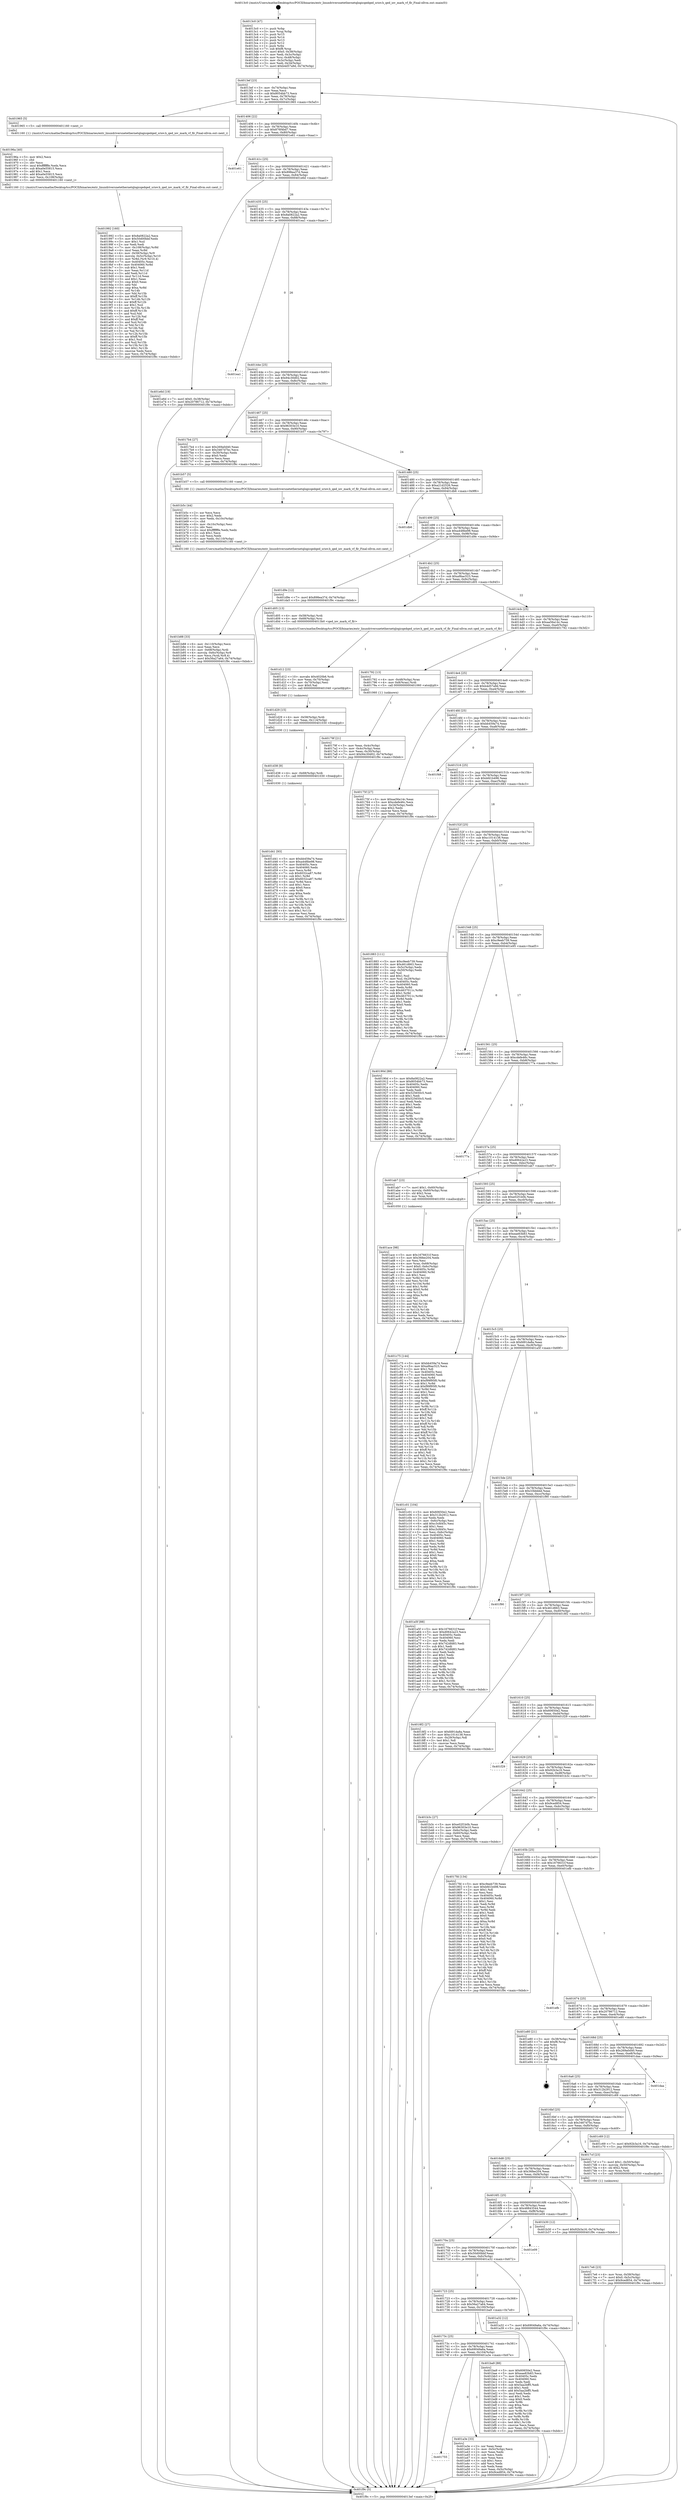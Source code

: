 digraph "0x4013c0" {
  label = "0x4013c0 (/mnt/c/Users/mathe/Desktop/tcc/POCII/binaries/extr_linuxdriversnetethernetqlogicqedqed_sriov.h_qed_iov_mark_vf_flr_Final-ollvm.out::main(0))"
  labelloc = "t"
  node[shape=record]

  Entry [label="",width=0.3,height=0.3,shape=circle,fillcolor=black,style=filled]
  "0x4013ef" [label="{
     0x4013ef [23]\l
     | [instrs]\l
     &nbsp;&nbsp;0x4013ef \<+3\>: mov -0x74(%rbp),%eax\l
     &nbsp;&nbsp;0x4013f2 \<+2\>: mov %eax,%ecx\l
     &nbsp;&nbsp;0x4013f4 \<+6\>: sub $0x8054bb73,%ecx\l
     &nbsp;&nbsp;0x4013fa \<+3\>: mov %eax,-0x78(%rbp)\l
     &nbsp;&nbsp;0x4013fd \<+3\>: mov %ecx,-0x7c(%rbp)\l
     &nbsp;&nbsp;0x401400 \<+6\>: je 0000000000401965 \<main+0x5a5\>\l
  }"]
  "0x401965" [label="{
     0x401965 [5]\l
     | [instrs]\l
     &nbsp;&nbsp;0x401965 \<+5\>: call 0000000000401160 \<next_i\>\l
     | [calls]\l
     &nbsp;&nbsp;0x401160 \{1\} (/mnt/c/Users/mathe/Desktop/tcc/POCII/binaries/extr_linuxdriversnetethernetqlogicqedqed_sriov.h_qed_iov_mark_vf_flr_Final-ollvm.out::next_i)\l
  }"]
  "0x401406" [label="{
     0x401406 [22]\l
     | [instrs]\l
     &nbsp;&nbsp;0x401406 \<+5\>: jmp 000000000040140b \<main+0x4b\>\l
     &nbsp;&nbsp;0x40140b \<+3\>: mov -0x78(%rbp),%eax\l
     &nbsp;&nbsp;0x40140e \<+5\>: sub $0x876f4bd7,%eax\l
     &nbsp;&nbsp;0x401413 \<+3\>: mov %eax,-0x80(%rbp)\l
     &nbsp;&nbsp;0x401416 \<+6\>: je 0000000000401e61 \<main+0xaa1\>\l
  }"]
  Exit [label="",width=0.3,height=0.3,shape=circle,fillcolor=black,style=filled,peripheries=2]
  "0x401e61" [label="{
     0x401e61\l
  }", style=dashed]
  "0x40141c" [label="{
     0x40141c [25]\l
     | [instrs]\l
     &nbsp;&nbsp;0x40141c \<+5\>: jmp 0000000000401421 \<main+0x61\>\l
     &nbsp;&nbsp;0x401421 \<+3\>: mov -0x78(%rbp),%eax\l
     &nbsp;&nbsp;0x401424 \<+5\>: sub $0x898ea37d,%eax\l
     &nbsp;&nbsp;0x401429 \<+6\>: mov %eax,-0x84(%rbp)\l
     &nbsp;&nbsp;0x40142f \<+6\>: je 0000000000401e6d \<main+0xaad\>\l
  }"]
  "0x401d41" [label="{
     0x401d41 [93]\l
     | [instrs]\l
     &nbsp;&nbsp;0x401d41 \<+5\>: mov $0xbb459a74,%eax\l
     &nbsp;&nbsp;0x401d46 \<+5\>: mov $0xa448be98,%esi\l
     &nbsp;&nbsp;0x401d4b \<+7\>: mov 0x40405c,%ecx\l
     &nbsp;&nbsp;0x401d52 \<+7\>: mov 0x404060,%edx\l
     &nbsp;&nbsp;0x401d59 \<+3\>: mov %ecx,%r8d\l
     &nbsp;&nbsp;0x401d5c \<+7\>: sub $0x6032ca87,%r8d\l
     &nbsp;&nbsp;0x401d63 \<+4\>: sub $0x1,%r8d\l
     &nbsp;&nbsp;0x401d67 \<+7\>: add $0x6032ca87,%r8d\l
     &nbsp;&nbsp;0x401d6e \<+4\>: imul %r8d,%ecx\l
     &nbsp;&nbsp;0x401d72 \<+3\>: and $0x1,%ecx\l
     &nbsp;&nbsp;0x401d75 \<+3\>: cmp $0x0,%ecx\l
     &nbsp;&nbsp;0x401d78 \<+4\>: sete %r9b\l
     &nbsp;&nbsp;0x401d7c \<+3\>: cmp $0xa,%edx\l
     &nbsp;&nbsp;0x401d7f \<+4\>: setl %r10b\l
     &nbsp;&nbsp;0x401d83 \<+3\>: mov %r9b,%r11b\l
     &nbsp;&nbsp;0x401d86 \<+3\>: and %r10b,%r11b\l
     &nbsp;&nbsp;0x401d89 \<+3\>: xor %r10b,%r9b\l
     &nbsp;&nbsp;0x401d8c \<+3\>: or %r9b,%r11b\l
     &nbsp;&nbsp;0x401d8f \<+4\>: test $0x1,%r11b\l
     &nbsp;&nbsp;0x401d93 \<+3\>: cmovne %esi,%eax\l
     &nbsp;&nbsp;0x401d96 \<+3\>: mov %eax,-0x74(%rbp)\l
     &nbsp;&nbsp;0x401d99 \<+5\>: jmp 0000000000401f9c \<main+0xbdc\>\l
  }"]
  "0x401e6d" [label="{
     0x401e6d [19]\l
     | [instrs]\l
     &nbsp;&nbsp;0x401e6d \<+7\>: movl $0x0,-0x38(%rbp)\l
     &nbsp;&nbsp;0x401e74 \<+7\>: movl $0x20786712,-0x74(%rbp)\l
     &nbsp;&nbsp;0x401e7b \<+5\>: jmp 0000000000401f9c \<main+0xbdc\>\l
  }"]
  "0x401435" [label="{
     0x401435 [25]\l
     | [instrs]\l
     &nbsp;&nbsp;0x401435 \<+5\>: jmp 000000000040143a \<main+0x7a\>\l
     &nbsp;&nbsp;0x40143a \<+3\>: mov -0x78(%rbp),%eax\l
     &nbsp;&nbsp;0x40143d \<+5\>: sub $0x8a0822a2,%eax\l
     &nbsp;&nbsp;0x401442 \<+6\>: mov %eax,-0x88(%rbp)\l
     &nbsp;&nbsp;0x401448 \<+6\>: je 0000000000401ea1 \<main+0xae1\>\l
  }"]
  "0x401d38" [label="{
     0x401d38 [9]\l
     | [instrs]\l
     &nbsp;&nbsp;0x401d38 \<+4\>: mov -0x68(%rbp),%rdi\l
     &nbsp;&nbsp;0x401d3c \<+5\>: call 0000000000401030 \<free@plt\>\l
     | [calls]\l
     &nbsp;&nbsp;0x401030 \{1\} (unknown)\l
  }"]
  "0x401ea1" [label="{
     0x401ea1\l
  }", style=dashed]
  "0x40144e" [label="{
     0x40144e [25]\l
     | [instrs]\l
     &nbsp;&nbsp;0x40144e \<+5\>: jmp 0000000000401453 \<main+0x93\>\l
     &nbsp;&nbsp;0x401453 \<+3\>: mov -0x78(%rbp),%eax\l
     &nbsp;&nbsp;0x401456 \<+5\>: sub $0x94c30d02,%eax\l
     &nbsp;&nbsp;0x40145b \<+6\>: mov %eax,-0x8c(%rbp)\l
     &nbsp;&nbsp;0x401461 \<+6\>: je 00000000004017b4 \<main+0x3f4\>\l
  }"]
  "0x401d29" [label="{
     0x401d29 [15]\l
     | [instrs]\l
     &nbsp;&nbsp;0x401d29 \<+4\>: mov -0x58(%rbp),%rdi\l
     &nbsp;&nbsp;0x401d2d \<+6\>: mov %eax,-0x114(%rbp)\l
     &nbsp;&nbsp;0x401d33 \<+5\>: call 0000000000401030 \<free@plt\>\l
     | [calls]\l
     &nbsp;&nbsp;0x401030 \{1\} (unknown)\l
  }"]
  "0x4017b4" [label="{
     0x4017b4 [27]\l
     | [instrs]\l
     &nbsp;&nbsp;0x4017b4 \<+5\>: mov $0x269a0d40,%eax\l
     &nbsp;&nbsp;0x4017b9 \<+5\>: mov $0x3467d7bc,%ecx\l
     &nbsp;&nbsp;0x4017be \<+3\>: mov -0x30(%rbp),%edx\l
     &nbsp;&nbsp;0x4017c1 \<+3\>: cmp $0x0,%edx\l
     &nbsp;&nbsp;0x4017c4 \<+3\>: cmove %ecx,%eax\l
     &nbsp;&nbsp;0x4017c7 \<+3\>: mov %eax,-0x74(%rbp)\l
     &nbsp;&nbsp;0x4017ca \<+5\>: jmp 0000000000401f9c \<main+0xbdc\>\l
  }"]
  "0x401467" [label="{
     0x401467 [25]\l
     | [instrs]\l
     &nbsp;&nbsp;0x401467 \<+5\>: jmp 000000000040146c \<main+0xac\>\l
     &nbsp;&nbsp;0x40146c \<+3\>: mov -0x78(%rbp),%eax\l
     &nbsp;&nbsp;0x40146f \<+5\>: sub $0x96303e10,%eax\l
     &nbsp;&nbsp;0x401474 \<+6\>: mov %eax,-0x90(%rbp)\l
     &nbsp;&nbsp;0x40147a \<+6\>: je 0000000000401b57 \<main+0x797\>\l
  }"]
  "0x401d12" [label="{
     0x401d12 [23]\l
     | [instrs]\l
     &nbsp;&nbsp;0x401d12 \<+10\>: movabs $0x4020b6,%rdi\l
     &nbsp;&nbsp;0x401d1c \<+3\>: mov %eax,-0x70(%rbp)\l
     &nbsp;&nbsp;0x401d1f \<+3\>: mov -0x70(%rbp),%esi\l
     &nbsp;&nbsp;0x401d22 \<+2\>: mov $0x0,%al\l
     &nbsp;&nbsp;0x401d24 \<+5\>: call 0000000000401040 \<printf@plt\>\l
     | [calls]\l
     &nbsp;&nbsp;0x401040 \{1\} (unknown)\l
  }"]
  "0x401b57" [label="{
     0x401b57 [5]\l
     | [instrs]\l
     &nbsp;&nbsp;0x401b57 \<+5\>: call 0000000000401160 \<next_i\>\l
     | [calls]\l
     &nbsp;&nbsp;0x401160 \{1\} (/mnt/c/Users/mathe/Desktop/tcc/POCII/binaries/extr_linuxdriversnetethernetqlogicqedqed_sriov.h_qed_iov_mark_vf_flr_Final-ollvm.out::next_i)\l
  }"]
  "0x401480" [label="{
     0x401480 [25]\l
     | [instrs]\l
     &nbsp;&nbsp;0x401480 \<+5\>: jmp 0000000000401485 \<main+0xc5\>\l
     &nbsp;&nbsp;0x401485 \<+3\>: mov -0x78(%rbp),%eax\l
     &nbsp;&nbsp;0x401488 \<+5\>: sub $0xa21d2526,%eax\l
     &nbsp;&nbsp;0x40148d \<+6\>: mov %eax,-0x94(%rbp)\l
     &nbsp;&nbsp;0x401493 \<+6\>: je 0000000000401db6 \<main+0x9f6\>\l
  }"]
  "0x401b88" [label="{
     0x401b88 [33]\l
     | [instrs]\l
     &nbsp;&nbsp;0x401b88 \<+6\>: mov -0x110(%rbp),%ecx\l
     &nbsp;&nbsp;0x401b8e \<+3\>: imul %eax,%ecx\l
     &nbsp;&nbsp;0x401b91 \<+4\>: mov -0x68(%rbp),%rdi\l
     &nbsp;&nbsp;0x401b95 \<+4\>: movslq -0x6c(%rbp),%r8\l
     &nbsp;&nbsp;0x401b99 \<+4\>: mov %ecx,(%rdi,%r8,4)\l
     &nbsp;&nbsp;0x401b9d \<+7\>: movl $0x56a27a64,-0x74(%rbp)\l
     &nbsp;&nbsp;0x401ba4 \<+5\>: jmp 0000000000401f9c \<main+0xbdc\>\l
  }"]
  "0x401db6" [label="{
     0x401db6\l
  }", style=dashed]
  "0x401499" [label="{
     0x401499 [25]\l
     | [instrs]\l
     &nbsp;&nbsp;0x401499 \<+5\>: jmp 000000000040149e \<main+0xde\>\l
     &nbsp;&nbsp;0x40149e \<+3\>: mov -0x78(%rbp),%eax\l
     &nbsp;&nbsp;0x4014a1 \<+5\>: sub $0xa448be98,%eax\l
     &nbsp;&nbsp;0x4014a6 \<+6\>: mov %eax,-0x98(%rbp)\l
     &nbsp;&nbsp;0x4014ac \<+6\>: je 0000000000401d9e \<main+0x9de\>\l
  }"]
  "0x401b5c" [label="{
     0x401b5c [44]\l
     | [instrs]\l
     &nbsp;&nbsp;0x401b5c \<+2\>: xor %ecx,%ecx\l
     &nbsp;&nbsp;0x401b5e \<+5\>: mov $0x2,%edx\l
     &nbsp;&nbsp;0x401b63 \<+6\>: mov %edx,-0x10c(%rbp)\l
     &nbsp;&nbsp;0x401b69 \<+1\>: cltd\l
     &nbsp;&nbsp;0x401b6a \<+6\>: mov -0x10c(%rbp),%esi\l
     &nbsp;&nbsp;0x401b70 \<+2\>: idiv %esi\l
     &nbsp;&nbsp;0x401b72 \<+6\>: imul $0xfffffffe,%edx,%edx\l
     &nbsp;&nbsp;0x401b78 \<+3\>: sub $0x1,%ecx\l
     &nbsp;&nbsp;0x401b7b \<+2\>: sub %ecx,%edx\l
     &nbsp;&nbsp;0x401b7d \<+6\>: mov %edx,-0x110(%rbp)\l
     &nbsp;&nbsp;0x401b83 \<+5\>: call 0000000000401160 \<next_i\>\l
     | [calls]\l
     &nbsp;&nbsp;0x401160 \{1\} (/mnt/c/Users/mathe/Desktop/tcc/POCII/binaries/extr_linuxdriversnetethernetqlogicqedqed_sriov.h_qed_iov_mark_vf_flr_Final-ollvm.out::next_i)\l
  }"]
  "0x401d9e" [label="{
     0x401d9e [12]\l
     | [instrs]\l
     &nbsp;&nbsp;0x401d9e \<+7\>: movl $0x898ea37d,-0x74(%rbp)\l
     &nbsp;&nbsp;0x401da5 \<+5\>: jmp 0000000000401f9c \<main+0xbdc\>\l
  }"]
  "0x4014b2" [label="{
     0x4014b2 [25]\l
     | [instrs]\l
     &nbsp;&nbsp;0x4014b2 \<+5\>: jmp 00000000004014b7 \<main+0xf7\>\l
     &nbsp;&nbsp;0x4014b7 \<+3\>: mov -0x78(%rbp),%eax\l
     &nbsp;&nbsp;0x4014ba \<+5\>: sub $0xa9bac523,%eax\l
     &nbsp;&nbsp;0x4014bf \<+6\>: mov %eax,-0x9c(%rbp)\l
     &nbsp;&nbsp;0x4014c5 \<+6\>: je 0000000000401d05 \<main+0x945\>\l
  }"]
  "0x401ace" [label="{
     0x401ace [98]\l
     | [instrs]\l
     &nbsp;&nbsp;0x401ace \<+5\>: mov $0x1676631f,%ecx\l
     &nbsp;&nbsp;0x401ad3 \<+5\>: mov $0x36fee204,%edx\l
     &nbsp;&nbsp;0x401ad8 \<+2\>: xor %esi,%esi\l
     &nbsp;&nbsp;0x401ada \<+4\>: mov %rax,-0x68(%rbp)\l
     &nbsp;&nbsp;0x401ade \<+7\>: movl $0x0,-0x6c(%rbp)\l
     &nbsp;&nbsp;0x401ae5 \<+8\>: mov 0x40405c,%r8d\l
     &nbsp;&nbsp;0x401aed \<+8\>: mov 0x404060,%r9d\l
     &nbsp;&nbsp;0x401af5 \<+3\>: sub $0x1,%esi\l
     &nbsp;&nbsp;0x401af8 \<+3\>: mov %r8d,%r10d\l
     &nbsp;&nbsp;0x401afb \<+3\>: add %esi,%r10d\l
     &nbsp;&nbsp;0x401afe \<+4\>: imul %r10d,%r8d\l
     &nbsp;&nbsp;0x401b02 \<+4\>: and $0x1,%r8d\l
     &nbsp;&nbsp;0x401b06 \<+4\>: cmp $0x0,%r8d\l
     &nbsp;&nbsp;0x401b0a \<+4\>: sete %r11b\l
     &nbsp;&nbsp;0x401b0e \<+4\>: cmp $0xa,%r9d\l
     &nbsp;&nbsp;0x401b12 \<+3\>: setl %bl\l
     &nbsp;&nbsp;0x401b15 \<+3\>: mov %r11b,%r14b\l
     &nbsp;&nbsp;0x401b18 \<+3\>: and %bl,%r14b\l
     &nbsp;&nbsp;0x401b1b \<+3\>: xor %bl,%r11b\l
     &nbsp;&nbsp;0x401b1e \<+3\>: or %r11b,%r14b\l
     &nbsp;&nbsp;0x401b21 \<+4\>: test $0x1,%r14b\l
     &nbsp;&nbsp;0x401b25 \<+3\>: cmovne %edx,%ecx\l
     &nbsp;&nbsp;0x401b28 \<+3\>: mov %ecx,-0x74(%rbp)\l
     &nbsp;&nbsp;0x401b2b \<+5\>: jmp 0000000000401f9c \<main+0xbdc\>\l
  }"]
  "0x401d05" [label="{
     0x401d05 [13]\l
     | [instrs]\l
     &nbsp;&nbsp;0x401d05 \<+4\>: mov -0x58(%rbp),%rdi\l
     &nbsp;&nbsp;0x401d09 \<+4\>: mov -0x68(%rbp),%rsi\l
     &nbsp;&nbsp;0x401d0d \<+5\>: call 00000000004013b0 \<qed_iov_mark_vf_flr\>\l
     | [calls]\l
     &nbsp;&nbsp;0x4013b0 \{1\} (/mnt/c/Users/mathe/Desktop/tcc/POCII/binaries/extr_linuxdriversnetethernetqlogicqedqed_sriov.h_qed_iov_mark_vf_flr_Final-ollvm.out::qed_iov_mark_vf_flr)\l
  }"]
  "0x4014cb" [label="{
     0x4014cb [25]\l
     | [instrs]\l
     &nbsp;&nbsp;0x4014cb \<+5\>: jmp 00000000004014d0 \<main+0x110\>\l
     &nbsp;&nbsp;0x4014d0 \<+3\>: mov -0x78(%rbp),%eax\l
     &nbsp;&nbsp;0x4014d3 \<+5\>: sub $0xaa56a14c,%eax\l
     &nbsp;&nbsp;0x4014d8 \<+6\>: mov %eax,-0xa0(%rbp)\l
     &nbsp;&nbsp;0x4014de \<+6\>: je 0000000000401792 \<main+0x3d2\>\l
  }"]
  "0x401755" [label="{
     0x401755\l
  }", style=dashed]
  "0x401792" [label="{
     0x401792 [13]\l
     | [instrs]\l
     &nbsp;&nbsp;0x401792 \<+4\>: mov -0x48(%rbp),%rax\l
     &nbsp;&nbsp;0x401796 \<+4\>: mov 0x8(%rax),%rdi\l
     &nbsp;&nbsp;0x40179a \<+5\>: call 0000000000401060 \<atoi@plt\>\l
     | [calls]\l
     &nbsp;&nbsp;0x401060 \{1\} (unknown)\l
  }"]
  "0x4014e4" [label="{
     0x4014e4 [25]\l
     | [instrs]\l
     &nbsp;&nbsp;0x4014e4 \<+5\>: jmp 00000000004014e9 \<main+0x129\>\l
     &nbsp;&nbsp;0x4014e9 \<+3\>: mov -0x78(%rbp),%eax\l
     &nbsp;&nbsp;0x4014ec \<+5\>: sub $0xb4d57a9d,%eax\l
     &nbsp;&nbsp;0x4014f1 \<+6\>: mov %eax,-0xa4(%rbp)\l
     &nbsp;&nbsp;0x4014f7 \<+6\>: je 000000000040175f \<main+0x39f\>\l
  }"]
  "0x401a3e" [label="{
     0x401a3e [33]\l
     | [instrs]\l
     &nbsp;&nbsp;0x401a3e \<+2\>: xor %eax,%eax\l
     &nbsp;&nbsp;0x401a40 \<+3\>: mov -0x5c(%rbp),%ecx\l
     &nbsp;&nbsp;0x401a43 \<+2\>: mov %eax,%edx\l
     &nbsp;&nbsp;0x401a45 \<+2\>: sub %ecx,%edx\l
     &nbsp;&nbsp;0x401a47 \<+2\>: mov %eax,%ecx\l
     &nbsp;&nbsp;0x401a49 \<+3\>: sub $0x1,%ecx\l
     &nbsp;&nbsp;0x401a4c \<+2\>: add %ecx,%edx\l
     &nbsp;&nbsp;0x401a4e \<+2\>: sub %edx,%eax\l
     &nbsp;&nbsp;0x401a50 \<+3\>: mov %eax,-0x5c(%rbp)\l
     &nbsp;&nbsp;0x401a53 \<+7\>: movl $0x9ced854,-0x74(%rbp)\l
     &nbsp;&nbsp;0x401a5a \<+5\>: jmp 0000000000401f9c \<main+0xbdc\>\l
  }"]
  "0x40175f" [label="{
     0x40175f [27]\l
     | [instrs]\l
     &nbsp;&nbsp;0x40175f \<+5\>: mov $0xaa56a14c,%eax\l
     &nbsp;&nbsp;0x401764 \<+5\>: mov $0xcdefe46c,%ecx\l
     &nbsp;&nbsp;0x401769 \<+3\>: mov -0x34(%rbp),%edx\l
     &nbsp;&nbsp;0x40176c \<+3\>: cmp $0x2,%edx\l
     &nbsp;&nbsp;0x40176f \<+3\>: cmovne %ecx,%eax\l
     &nbsp;&nbsp;0x401772 \<+3\>: mov %eax,-0x74(%rbp)\l
     &nbsp;&nbsp;0x401775 \<+5\>: jmp 0000000000401f9c \<main+0xbdc\>\l
  }"]
  "0x4014fd" [label="{
     0x4014fd [25]\l
     | [instrs]\l
     &nbsp;&nbsp;0x4014fd \<+5\>: jmp 0000000000401502 \<main+0x142\>\l
     &nbsp;&nbsp;0x401502 \<+3\>: mov -0x78(%rbp),%eax\l
     &nbsp;&nbsp;0x401505 \<+5\>: sub $0xbb459a74,%eax\l
     &nbsp;&nbsp;0x40150a \<+6\>: mov %eax,-0xa8(%rbp)\l
     &nbsp;&nbsp;0x401510 \<+6\>: je 0000000000401f48 \<main+0xb88\>\l
  }"]
  "0x401f9c" [label="{
     0x401f9c [5]\l
     | [instrs]\l
     &nbsp;&nbsp;0x401f9c \<+5\>: jmp 00000000004013ef \<main+0x2f\>\l
  }"]
  "0x4013c0" [label="{
     0x4013c0 [47]\l
     | [instrs]\l
     &nbsp;&nbsp;0x4013c0 \<+1\>: push %rbp\l
     &nbsp;&nbsp;0x4013c1 \<+3\>: mov %rsp,%rbp\l
     &nbsp;&nbsp;0x4013c4 \<+2\>: push %r15\l
     &nbsp;&nbsp;0x4013c6 \<+2\>: push %r14\l
     &nbsp;&nbsp;0x4013c8 \<+2\>: push %r13\l
     &nbsp;&nbsp;0x4013ca \<+2\>: push %r12\l
     &nbsp;&nbsp;0x4013cc \<+1\>: push %rbx\l
     &nbsp;&nbsp;0x4013cd \<+7\>: sub $0xf8,%rsp\l
     &nbsp;&nbsp;0x4013d4 \<+7\>: movl $0x0,-0x38(%rbp)\l
     &nbsp;&nbsp;0x4013db \<+3\>: mov %edi,-0x3c(%rbp)\l
     &nbsp;&nbsp;0x4013de \<+4\>: mov %rsi,-0x48(%rbp)\l
     &nbsp;&nbsp;0x4013e2 \<+3\>: mov -0x3c(%rbp),%edi\l
     &nbsp;&nbsp;0x4013e5 \<+3\>: mov %edi,-0x34(%rbp)\l
     &nbsp;&nbsp;0x4013e8 \<+7\>: movl $0xb4d57a9d,-0x74(%rbp)\l
  }"]
  "0x40179f" [label="{
     0x40179f [21]\l
     | [instrs]\l
     &nbsp;&nbsp;0x40179f \<+3\>: mov %eax,-0x4c(%rbp)\l
     &nbsp;&nbsp;0x4017a2 \<+3\>: mov -0x4c(%rbp),%eax\l
     &nbsp;&nbsp;0x4017a5 \<+3\>: mov %eax,-0x30(%rbp)\l
     &nbsp;&nbsp;0x4017a8 \<+7\>: movl $0x94c30d02,-0x74(%rbp)\l
     &nbsp;&nbsp;0x4017af \<+5\>: jmp 0000000000401f9c \<main+0xbdc\>\l
  }"]
  "0x40173c" [label="{
     0x40173c [25]\l
     | [instrs]\l
     &nbsp;&nbsp;0x40173c \<+5\>: jmp 0000000000401741 \<main+0x381\>\l
     &nbsp;&nbsp;0x401741 \<+3\>: mov -0x78(%rbp),%eax\l
     &nbsp;&nbsp;0x401744 \<+5\>: sub $0x69049a6a,%eax\l
     &nbsp;&nbsp;0x401749 \<+6\>: mov %eax,-0x104(%rbp)\l
     &nbsp;&nbsp;0x40174f \<+6\>: je 0000000000401a3e \<main+0x67e\>\l
  }"]
  "0x401f48" [label="{
     0x401f48\l
  }", style=dashed]
  "0x401516" [label="{
     0x401516 [25]\l
     | [instrs]\l
     &nbsp;&nbsp;0x401516 \<+5\>: jmp 000000000040151b \<main+0x15b\>\l
     &nbsp;&nbsp;0x40151b \<+3\>: mov -0x78(%rbp),%eax\l
     &nbsp;&nbsp;0x40151e \<+5\>: sub $0xbfd1b498,%eax\l
     &nbsp;&nbsp;0x401523 \<+6\>: mov %eax,-0xac(%rbp)\l
     &nbsp;&nbsp;0x401529 \<+6\>: je 0000000000401883 \<main+0x4c3\>\l
  }"]
  "0x401ba9" [label="{
     0x401ba9 [88]\l
     | [instrs]\l
     &nbsp;&nbsp;0x401ba9 \<+5\>: mov $0x60650e2,%eax\l
     &nbsp;&nbsp;0x401bae \<+5\>: mov $0xeae83b83,%ecx\l
     &nbsp;&nbsp;0x401bb3 \<+7\>: mov 0x40405c,%edx\l
     &nbsp;&nbsp;0x401bba \<+7\>: mov 0x404060,%esi\l
     &nbsp;&nbsp;0x401bc1 \<+2\>: mov %edx,%edi\l
     &nbsp;&nbsp;0x401bc3 \<+6\>: sub $0x5aa2bff5,%edi\l
     &nbsp;&nbsp;0x401bc9 \<+3\>: sub $0x1,%edi\l
     &nbsp;&nbsp;0x401bcc \<+6\>: add $0x5aa2bff5,%edi\l
     &nbsp;&nbsp;0x401bd2 \<+3\>: imul %edi,%edx\l
     &nbsp;&nbsp;0x401bd5 \<+3\>: and $0x1,%edx\l
     &nbsp;&nbsp;0x401bd8 \<+3\>: cmp $0x0,%edx\l
     &nbsp;&nbsp;0x401bdb \<+4\>: sete %r8b\l
     &nbsp;&nbsp;0x401bdf \<+3\>: cmp $0xa,%esi\l
     &nbsp;&nbsp;0x401be2 \<+4\>: setl %r9b\l
     &nbsp;&nbsp;0x401be6 \<+3\>: mov %r8b,%r10b\l
     &nbsp;&nbsp;0x401be9 \<+3\>: and %r9b,%r10b\l
     &nbsp;&nbsp;0x401bec \<+3\>: xor %r9b,%r8b\l
     &nbsp;&nbsp;0x401bef \<+3\>: or %r8b,%r10b\l
     &nbsp;&nbsp;0x401bf2 \<+4\>: test $0x1,%r10b\l
     &nbsp;&nbsp;0x401bf6 \<+3\>: cmovne %ecx,%eax\l
     &nbsp;&nbsp;0x401bf9 \<+3\>: mov %eax,-0x74(%rbp)\l
     &nbsp;&nbsp;0x401bfc \<+5\>: jmp 0000000000401f9c \<main+0xbdc\>\l
  }"]
  "0x401883" [label="{
     0x401883 [111]\l
     | [instrs]\l
     &nbsp;&nbsp;0x401883 \<+5\>: mov $0xc9eeb739,%eax\l
     &nbsp;&nbsp;0x401888 \<+5\>: mov $0x461d663,%ecx\l
     &nbsp;&nbsp;0x40188d \<+3\>: mov -0x5c(%rbp),%edx\l
     &nbsp;&nbsp;0x401890 \<+3\>: cmp -0x50(%rbp),%edx\l
     &nbsp;&nbsp;0x401893 \<+4\>: setl %sil\l
     &nbsp;&nbsp;0x401897 \<+4\>: and $0x1,%sil\l
     &nbsp;&nbsp;0x40189b \<+4\>: mov %sil,-0x29(%rbp)\l
     &nbsp;&nbsp;0x40189f \<+7\>: mov 0x40405c,%edx\l
     &nbsp;&nbsp;0x4018a6 \<+7\>: mov 0x404060,%edi\l
     &nbsp;&nbsp;0x4018ad \<+3\>: mov %edx,%r8d\l
     &nbsp;&nbsp;0x4018b0 \<+7\>: sub $0x4637011c,%r8d\l
     &nbsp;&nbsp;0x4018b7 \<+4\>: sub $0x1,%r8d\l
     &nbsp;&nbsp;0x4018bb \<+7\>: add $0x4637011c,%r8d\l
     &nbsp;&nbsp;0x4018c2 \<+4\>: imul %r8d,%edx\l
     &nbsp;&nbsp;0x4018c6 \<+3\>: and $0x1,%edx\l
     &nbsp;&nbsp;0x4018c9 \<+3\>: cmp $0x0,%edx\l
     &nbsp;&nbsp;0x4018cc \<+4\>: sete %sil\l
     &nbsp;&nbsp;0x4018d0 \<+3\>: cmp $0xa,%edi\l
     &nbsp;&nbsp;0x4018d3 \<+4\>: setl %r9b\l
     &nbsp;&nbsp;0x4018d7 \<+3\>: mov %sil,%r10b\l
     &nbsp;&nbsp;0x4018da \<+3\>: and %r9b,%r10b\l
     &nbsp;&nbsp;0x4018dd \<+3\>: xor %r9b,%sil\l
     &nbsp;&nbsp;0x4018e0 \<+3\>: or %sil,%r10b\l
     &nbsp;&nbsp;0x4018e3 \<+4\>: test $0x1,%r10b\l
     &nbsp;&nbsp;0x4018e7 \<+3\>: cmovne %ecx,%eax\l
     &nbsp;&nbsp;0x4018ea \<+3\>: mov %eax,-0x74(%rbp)\l
     &nbsp;&nbsp;0x4018ed \<+5\>: jmp 0000000000401f9c \<main+0xbdc\>\l
  }"]
  "0x40152f" [label="{
     0x40152f [25]\l
     | [instrs]\l
     &nbsp;&nbsp;0x40152f \<+5\>: jmp 0000000000401534 \<main+0x174\>\l
     &nbsp;&nbsp;0x401534 \<+3\>: mov -0x78(%rbp),%eax\l
     &nbsp;&nbsp;0x401537 \<+5\>: sub $0xc1014138,%eax\l
     &nbsp;&nbsp;0x40153c \<+6\>: mov %eax,-0xb0(%rbp)\l
     &nbsp;&nbsp;0x401542 \<+6\>: je 000000000040190d \<main+0x54d\>\l
  }"]
  "0x401723" [label="{
     0x401723 [25]\l
     | [instrs]\l
     &nbsp;&nbsp;0x401723 \<+5\>: jmp 0000000000401728 \<main+0x368\>\l
     &nbsp;&nbsp;0x401728 \<+3\>: mov -0x78(%rbp),%eax\l
     &nbsp;&nbsp;0x40172b \<+5\>: sub $0x56a27a64,%eax\l
     &nbsp;&nbsp;0x401730 \<+6\>: mov %eax,-0x100(%rbp)\l
     &nbsp;&nbsp;0x401736 \<+6\>: je 0000000000401ba9 \<main+0x7e9\>\l
  }"]
  "0x40190d" [label="{
     0x40190d [88]\l
     | [instrs]\l
     &nbsp;&nbsp;0x40190d \<+5\>: mov $0x8a0822a2,%eax\l
     &nbsp;&nbsp;0x401912 \<+5\>: mov $0x8054bb73,%ecx\l
     &nbsp;&nbsp;0x401917 \<+7\>: mov 0x40405c,%edx\l
     &nbsp;&nbsp;0x40191e \<+7\>: mov 0x404060,%esi\l
     &nbsp;&nbsp;0x401925 \<+2\>: mov %edx,%edi\l
     &nbsp;&nbsp;0x401927 \<+6\>: add $0x525650c5,%edi\l
     &nbsp;&nbsp;0x40192d \<+3\>: sub $0x1,%edi\l
     &nbsp;&nbsp;0x401930 \<+6\>: sub $0x525650c5,%edi\l
     &nbsp;&nbsp;0x401936 \<+3\>: imul %edi,%edx\l
     &nbsp;&nbsp;0x401939 \<+3\>: and $0x1,%edx\l
     &nbsp;&nbsp;0x40193c \<+3\>: cmp $0x0,%edx\l
     &nbsp;&nbsp;0x40193f \<+4\>: sete %r8b\l
     &nbsp;&nbsp;0x401943 \<+3\>: cmp $0xa,%esi\l
     &nbsp;&nbsp;0x401946 \<+4\>: setl %r9b\l
     &nbsp;&nbsp;0x40194a \<+3\>: mov %r8b,%r10b\l
     &nbsp;&nbsp;0x40194d \<+3\>: and %r9b,%r10b\l
     &nbsp;&nbsp;0x401950 \<+3\>: xor %r9b,%r8b\l
     &nbsp;&nbsp;0x401953 \<+3\>: or %r8b,%r10b\l
     &nbsp;&nbsp;0x401956 \<+4\>: test $0x1,%r10b\l
     &nbsp;&nbsp;0x40195a \<+3\>: cmovne %ecx,%eax\l
     &nbsp;&nbsp;0x40195d \<+3\>: mov %eax,-0x74(%rbp)\l
     &nbsp;&nbsp;0x401960 \<+5\>: jmp 0000000000401f9c \<main+0xbdc\>\l
  }"]
  "0x401548" [label="{
     0x401548 [25]\l
     | [instrs]\l
     &nbsp;&nbsp;0x401548 \<+5\>: jmp 000000000040154d \<main+0x18d\>\l
     &nbsp;&nbsp;0x40154d \<+3\>: mov -0x78(%rbp),%eax\l
     &nbsp;&nbsp;0x401550 \<+5\>: sub $0xc9eeb739,%eax\l
     &nbsp;&nbsp;0x401555 \<+6\>: mov %eax,-0xb4(%rbp)\l
     &nbsp;&nbsp;0x40155b \<+6\>: je 0000000000401e95 \<main+0xad5\>\l
  }"]
  "0x401a32" [label="{
     0x401a32 [12]\l
     | [instrs]\l
     &nbsp;&nbsp;0x401a32 \<+7\>: movl $0x69049a6a,-0x74(%rbp)\l
     &nbsp;&nbsp;0x401a39 \<+5\>: jmp 0000000000401f9c \<main+0xbdc\>\l
  }"]
  "0x401e95" [label="{
     0x401e95\l
  }", style=dashed]
  "0x401561" [label="{
     0x401561 [25]\l
     | [instrs]\l
     &nbsp;&nbsp;0x401561 \<+5\>: jmp 0000000000401566 \<main+0x1a6\>\l
     &nbsp;&nbsp;0x401566 \<+3\>: mov -0x78(%rbp),%eax\l
     &nbsp;&nbsp;0x401569 \<+5\>: sub $0xcdefe46c,%eax\l
     &nbsp;&nbsp;0x40156e \<+6\>: mov %eax,-0xb8(%rbp)\l
     &nbsp;&nbsp;0x401574 \<+6\>: je 000000000040177a \<main+0x3ba\>\l
  }"]
  "0x40170a" [label="{
     0x40170a [25]\l
     | [instrs]\l
     &nbsp;&nbsp;0x40170a \<+5\>: jmp 000000000040170f \<main+0x34f\>\l
     &nbsp;&nbsp;0x40170f \<+3\>: mov -0x78(%rbp),%eax\l
     &nbsp;&nbsp;0x401712 \<+5\>: sub $0x50d00bbf,%eax\l
     &nbsp;&nbsp;0x401717 \<+6\>: mov %eax,-0xfc(%rbp)\l
     &nbsp;&nbsp;0x40171d \<+6\>: je 0000000000401a32 \<main+0x672\>\l
  }"]
  "0x40177a" [label="{
     0x40177a\l
  }", style=dashed]
  "0x40157a" [label="{
     0x40157a [25]\l
     | [instrs]\l
     &nbsp;&nbsp;0x40157a \<+5\>: jmp 000000000040157f \<main+0x1bf\>\l
     &nbsp;&nbsp;0x40157f \<+3\>: mov -0x78(%rbp),%eax\l
     &nbsp;&nbsp;0x401582 \<+5\>: sub $0xd0642a23,%eax\l
     &nbsp;&nbsp;0x401587 \<+6\>: mov %eax,-0xbc(%rbp)\l
     &nbsp;&nbsp;0x40158d \<+6\>: je 0000000000401ab7 \<main+0x6f7\>\l
  }"]
  "0x401e09" [label="{
     0x401e09\l
  }", style=dashed]
  "0x401ab7" [label="{
     0x401ab7 [23]\l
     | [instrs]\l
     &nbsp;&nbsp;0x401ab7 \<+7\>: movl $0x1,-0x60(%rbp)\l
     &nbsp;&nbsp;0x401abe \<+4\>: movslq -0x60(%rbp),%rax\l
     &nbsp;&nbsp;0x401ac2 \<+4\>: shl $0x2,%rax\l
     &nbsp;&nbsp;0x401ac6 \<+3\>: mov %rax,%rdi\l
     &nbsp;&nbsp;0x401ac9 \<+5\>: call 0000000000401050 \<malloc@plt\>\l
     | [calls]\l
     &nbsp;&nbsp;0x401050 \{1\} (unknown)\l
  }"]
  "0x401593" [label="{
     0x401593 [25]\l
     | [instrs]\l
     &nbsp;&nbsp;0x401593 \<+5\>: jmp 0000000000401598 \<main+0x1d8\>\l
     &nbsp;&nbsp;0x401598 \<+3\>: mov -0x78(%rbp),%eax\l
     &nbsp;&nbsp;0x40159b \<+5\>: sub $0xe02f1b0b,%eax\l
     &nbsp;&nbsp;0x4015a0 \<+6\>: mov %eax,-0xc0(%rbp)\l
     &nbsp;&nbsp;0x4015a6 \<+6\>: je 0000000000401c75 \<main+0x8b5\>\l
  }"]
  "0x4016f1" [label="{
     0x4016f1 [25]\l
     | [instrs]\l
     &nbsp;&nbsp;0x4016f1 \<+5\>: jmp 00000000004016f6 \<main+0x336\>\l
     &nbsp;&nbsp;0x4016f6 \<+3\>: mov -0x78(%rbp),%eax\l
     &nbsp;&nbsp;0x4016f9 \<+5\>: sub $0x48843544,%eax\l
     &nbsp;&nbsp;0x4016fe \<+6\>: mov %eax,-0xf8(%rbp)\l
     &nbsp;&nbsp;0x401704 \<+6\>: je 0000000000401e09 \<main+0xa49\>\l
  }"]
  "0x401c75" [label="{
     0x401c75 [144]\l
     | [instrs]\l
     &nbsp;&nbsp;0x401c75 \<+5\>: mov $0xbb459a74,%eax\l
     &nbsp;&nbsp;0x401c7a \<+5\>: mov $0xa9bac523,%ecx\l
     &nbsp;&nbsp;0x401c7f \<+2\>: mov $0x1,%dl\l
     &nbsp;&nbsp;0x401c81 \<+7\>: mov 0x40405c,%esi\l
     &nbsp;&nbsp;0x401c88 \<+7\>: mov 0x404060,%edi\l
     &nbsp;&nbsp;0x401c8f \<+3\>: mov %esi,%r8d\l
     &nbsp;&nbsp;0x401c92 \<+7\>: add $0xf99f95f0,%r8d\l
     &nbsp;&nbsp;0x401c99 \<+4\>: sub $0x1,%r8d\l
     &nbsp;&nbsp;0x401c9d \<+7\>: sub $0xf99f95f0,%r8d\l
     &nbsp;&nbsp;0x401ca4 \<+4\>: imul %r8d,%esi\l
     &nbsp;&nbsp;0x401ca8 \<+3\>: and $0x1,%esi\l
     &nbsp;&nbsp;0x401cab \<+3\>: cmp $0x0,%esi\l
     &nbsp;&nbsp;0x401cae \<+4\>: sete %r9b\l
     &nbsp;&nbsp;0x401cb2 \<+3\>: cmp $0xa,%edi\l
     &nbsp;&nbsp;0x401cb5 \<+4\>: setl %r10b\l
     &nbsp;&nbsp;0x401cb9 \<+3\>: mov %r9b,%r11b\l
     &nbsp;&nbsp;0x401cbc \<+4\>: xor $0xff,%r11b\l
     &nbsp;&nbsp;0x401cc0 \<+3\>: mov %r10b,%bl\l
     &nbsp;&nbsp;0x401cc3 \<+3\>: xor $0xff,%bl\l
     &nbsp;&nbsp;0x401cc6 \<+3\>: xor $0x1,%dl\l
     &nbsp;&nbsp;0x401cc9 \<+3\>: mov %r11b,%r14b\l
     &nbsp;&nbsp;0x401ccc \<+4\>: and $0xff,%r14b\l
     &nbsp;&nbsp;0x401cd0 \<+3\>: and %dl,%r9b\l
     &nbsp;&nbsp;0x401cd3 \<+3\>: mov %bl,%r15b\l
     &nbsp;&nbsp;0x401cd6 \<+4\>: and $0xff,%r15b\l
     &nbsp;&nbsp;0x401cda \<+3\>: and %dl,%r10b\l
     &nbsp;&nbsp;0x401cdd \<+3\>: or %r9b,%r14b\l
     &nbsp;&nbsp;0x401ce0 \<+3\>: or %r10b,%r15b\l
     &nbsp;&nbsp;0x401ce3 \<+3\>: xor %r15b,%r14b\l
     &nbsp;&nbsp;0x401ce6 \<+3\>: or %bl,%r11b\l
     &nbsp;&nbsp;0x401ce9 \<+4\>: xor $0xff,%r11b\l
     &nbsp;&nbsp;0x401ced \<+3\>: or $0x1,%dl\l
     &nbsp;&nbsp;0x401cf0 \<+3\>: and %dl,%r11b\l
     &nbsp;&nbsp;0x401cf3 \<+3\>: or %r11b,%r14b\l
     &nbsp;&nbsp;0x401cf6 \<+4\>: test $0x1,%r14b\l
     &nbsp;&nbsp;0x401cfa \<+3\>: cmovne %ecx,%eax\l
     &nbsp;&nbsp;0x401cfd \<+3\>: mov %eax,-0x74(%rbp)\l
     &nbsp;&nbsp;0x401d00 \<+5\>: jmp 0000000000401f9c \<main+0xbdc\>\l
  }"]
  "0x4015ac" [label="{
     0x4015ac [25]\l
     | [instrs]\l
     &nbsp;&nbsp;0x4015ac \<+5\>: jmp 00000000004015b1 \<main+0x1f1\>\l
     &nbsp;&nbsp;0x4015b1 \<+3\>: mov -0x78(%rbp),%eax\l
     &nbsp;&nbsp;0x4015b4 \<+5\>: sub $0xeae83b83,%eax\l
     &nbsp;&nbsp;0x4015b9 \<+6\>: mov %eax,-0xc4(%rbp)\l
     &nbsp;&nbsp;0x4015bf \<+6\>: je 0000000000401c01 \<main+0x841\>\l
  }"]
  "0x401b30" [label="{
     0x401b30 [12]\l
     | [instrs]\l
     &nbsp;&nbsp;0x401b30 \<+7\>: movl $0x92b3a16,-0x74(%rbp)\l
     &nbsp;&nbsp;0x401b37 \<+5\>: jmp 0000000000401f9c \<main+0xbdc\>\l
  }"]
  "0x401c01" [label="{
     0x401c01 [104]\l
     | [instrs]\l
     &nbsp;&nbsp;0x401c01 \<+5\>: mov $0x60650e2,%eax\l
     &nbsp;&nbsp;0x401c06 \<+5\>: mov $0x312b2912,%ecx\l
     &nbsp;&nbsp;0x401c0b \<+2\>: xor %edx,%edx\l
     &nbsp;&nbsp;0x401c0d \<+3\>: mov -0x6c(%rbp),%esi\l
     &nbsp;&nbsp;0x401c10 \<+6\>: add $0xc3cfd45c,%esi\l
     &nbsp;&nbsp;0x401c16 \<+3\>: add $0x1,%esi\l
     &nbsp;&nbsp;0x401c19 \<+6\>: sub $0xc3cfd45c,%esi\l
     &nbsp;&nbsp;0x401c1f \<+3\>: mov %esi,-0x6c(%rbp)\l
     &nbsp;&nbsp;0x401c22 \<+7\>: mov 0x40405c,%esi\l
     &nbsp;&nbsp;0x401c29 \<+7\>: mov 0x404060,%edi\l
     &nbsp;&nbsp;0x401c30 \<+3\>: sub $0x1,%edx\l
     &nbsp;&nbsp;0x401c33 \<+3\>: mov %esi,%r8d\l
     &nbsp;&nbsp;0x401c36 \<+3\>: add %edx,%r8d\l
     &nbsp;&nbsp;0x401c39 \<+4\>: imul %r8d,%esi\l
     &nbsp;&nbsp;0x401c3d \<+3\>: and $0x1,%esi\l
     &nbsp;&nbsp;0x401c40 \<+3\>: cmp $0x0,%esi\l
     &nbsp;&nbsp;0x401c43 \<+4\>: sete %r9b\l
     &nbsp;&nbsp;0x401c47 \<+3\>: cmp $0xa,%edi\l
     &nbsp;&nbsp;0x401c4a \<+4\>: setl %r10b\l
     &nbsp;&nbsp;0x401c4e \<+3\>: mov %r9b,%r11b\l
     &nbsp;&nbsp;0x401c51 \<+3\>: and %r10b,%r11b\l
     &nbsp;&nbsp;0x401c54 \<+3\>: xor %r10b,%r9b\l
     &nbsp;&nbsp;0x401c57 \<+3\>: or %r9b,%r11b\l
     &nbsp;&nbsp;0x401c5a \<+4\>: test $0x1,%r11b\l
     &nbsp;&nbsp;0x401c5e \<+3\>: cmovne %ecx,%eax\l
     &nbsp;&nbsp;0x401c61 \<+3\>: mov %eax,-0x74(%rbp)\l
     &nbsp;&nbsp;0x401c64 \<+5\>: jmp 0000000000401f9c \<main+0xbdc\>\l
  }"]
  "0x4015c5" [label="{
     0x4015c5 [25]\l
     | [instrs]\l
     &nbsp;&nbsp;0x4015c5 \<+5\>: jmp 00000000004015ca \<main+0x20a\>\l
     &nbsp;&nbsp;0x4015ca \<+3\>: mov -0x78(%rbp),%eax\l
     &nbsp;&nbsp;0x4015cd \<+5\>: sub $0xfd91da8a,%eax\l
     &nbsp;&nbsp;0x4015d2 \<+6\>: mov %eax,-0xc8(%rbp)\l
     &nbsp;&nbsp;0x4015d8 \<+6\>: je 0000000000401a5f \<main+0x69f\>\l
  }"]
  "0x401992" [label="{
     0x401992 [160]\l
     | [instrs]\l
     &nbsp;&nbsp;0x401992 \<+5\>: mov $0x8a0822a2,%ecx\l
     &nbsp;&nbsp;0x401997 \<+5\>: mov $0x50d00bbf,%edx\l
     &nbsp;&nbsp;0x40199c \<+3\>: mov $0x1,%sil\l
     &nbsp;&nbsp;0x40199f \<+2\>: xor %edi,%edi\l
     &nbsp;&nbsp;0x4019a1 \<+7\>: mov -0x108(%rbp),%r8d\l
     &nbsp;&nbsp;0x4019a8 \<+4\>: imul %eax,%r8d\l
     &nbsp;&nbsp;0x4019ac \<+4\>: mov -0x58(%rbp),%r9\l
     &nbsp;&nbsp;0x4019b0 \<+4\>: movslq -0x5c(%rbp),%r10\l
     &nbsp;&nbsp;0x4019b4 \<+4\>: mov %r8d,(%r9,%r10,4)\l
     &nbsp;&nbsp;0x4019b8 \<+7\>: mov 0x40405c,%eax\l
     &nbsp;&nbsp;0x4019bf \<+8\>: mov 0x404060,%r8d\l
     &nbsp;&nbsp;0x4019c7 \<+3\>: sub $0x1,%edi\l
     &nbsp;&nbsp;0x4019ca \<+3\>: mov %eax,%r11d\l
     &nbsp;&nbsp;0x4019cd \<+3\>: add %edi,%r11d\l
     &nbsp;&nbsp;0x4019d0 \<+4\>: imul %r11d,%eax\l
     &nbsp;&nbsp;0x4019d4 \<+3\>: and $0x1,%eax\l
     &nbsp;&nbsp;0x4019d7 \<+3\>: cmp $0x0,%eax\l
     &nbsp;&nbsp;0x4019da \<+3\>: sete %bl\l
     &nbsp;&nbsp;0x4019dd \<+4\>: cmp $0xa,%r8d\l
     &nbsp;&nbsp;0x4019e1 \<+4\>: setl %r14b\l
     &nbsp;&nbsp;0x4019e5 \<+3\>: mov %bl,%r15b\l
     &nbsp;&nbsp;0x4019e8 \<+4\>: xor $0xff,%r15b\l
     &nbsp;&nbsp;0x4019ec \<+3\>: mov %r14b,%r12b\l
     &nbsp;&nbsp;0x4019ef \<+4\>: xor $0xff,%r12b\l
     &nbsp;&nbsp;0x4019f3 \<+4\>: xor $0x1,%sil\l
     &nbsp;&nbsp;0x4019f7 \<+3\>: mov %r15b,%r13b\l
     &nbsp;&nbsp;0x4019fa \<+4\>: and $0xff,%r13b\l
     &nbsp;&nbsp;0x4019fe \<+3\>: and %sil,%bl\l
     &nbsp;&nbsp;0x401a01 \<+3\>: mov %r12b,%al\l
     &nbsp;&nbsp;0x401a04 \<+2\>: and $0xff,%al\l
     &nbsp;&nbsp;0x401a06 \<+3\>: and %sil,%r14b\l
     &nbsp;&nbsp;0x401a09 \<+3\>: or %bl,%r13b\l
     &nbsp;&nbsp;0x401a0c \<+3\>: or %r14b,%al\l
     &nbsp;&nbsp;0x401a0f \<+3\>: xor %al,%r13b\l
     &nbsp;&nbsp;0x401a12 \<+3\>: or %r12b,%r15b\l
     &nbsp;&nbsp;0x401a15 \<+4\>: xor $0xff,%r15b\l
     &nbsp;&nbsp;0x401a19 \<+4\>: or $0x1,%sil\l
     &nbsp;&nbsp;0x401a1d \<+3\>: and %sil,%r15b\l
     &nbsp;&nbsp;0x401a20 \<+3\>: or %r15b,%r13b\l
     &nbsp;&nbsp;0x401a23 \<+4\>: test $0x1,%r13b\l
     &nbsp;&nbsp;0x401a27 \<+3\>: cmovne %edx,%ecx\l
     &nbsp;&nbsp;0x401a2a \<+3\>: mov %ecx,-0x74(%rbp)\l
     &nbsp;&nbsp;0x401a2d \<+5\>: jmp 0000000000401f9c \<main+0xbdc\>\l
  }"]
  "0x401a5f" [label="{
     0x401a5f [88]\l
     | [instrs]\l
     &nbsp;&nbsp;0x401a5f \<+5\>: mov $0x1676631f,%eax\l
     &nbsp;&nbsp;0x401a64 \<+5\>: mov $0xd0642a23,%ecx\l
     &nbsp;&nbsp;0x401a69 \<+7\>: mov 0x40405c,%edx\l
     &nbsp;&nbsp;0x401a70 \<+7\>: mov 0x404060,%esi\l
     &nbsp;&nbsp;0x401a77 \<+2\>: mov %edx,%edi\l
     &nbsp;&nbsp;0x401a79 \<+6\>: sub $0x742dfd83,%edi\l
     &nbsp;&nbsp;0x401a7f \<+3\>: sub $0x1,%edi\l
     &nbsp;&nbsp;0x401a82 \<+6\>: add $0x742dfd83,%edi\l
     &nbsp;&nbsp;0x401a88 \<+3\>: imul %edi,%edx\l
     &nbsp;&nbsp;0x401a8b \<+3\>: and $0x1,%edx\l
     &nbsp;&nbsp;0x401a8e \<+3\>: cmp $0x0,%edx\l
     &nbsp;&nbsp;0x401a91 \<+4\>: sete %r8b\l
     &nbsp;&nbsp;0x401a95 \<+3\>: cmp $0xa,%esi\l
     &nbsp;&nbsp;0x401a98 \<+4\>: setl %r9b\l
     &nbsp;&nbsp;0x401a9c \<+3\>: mov %r8b,%r10b\l
     &nbsp;&nbsp;0x401a9f \<+3\>: and %r9b,%r10b\l
     &nbsp;&nbsp;0x401aa2 \<+3\>: xor %r9b,%r8b\l
     &nbsp;&nbsp;0x401aa5 \<+3\>: or %r8b,%r10b\l
     &nbsp;&nbsp;0x401aa8 \<+4\>: test $0x1,%r10b\l
     &nbsp;&nbsp;0x401aac \<+3\>: cmovne %ecx,%eax\l
     &nbsp;&nbsp;0x401aaf \<+3\>: mov %eax,-0x74(%rbp)\l
     &nbsp;&nbsp;0x401ab2 \<+5\>: jmp 0000000000401f9c \<main+0xbdc\>\l
  }"]
  "0x4015de" [label="{
     0x4015de [25]\l
     | [instrs]\l
     &nbsp;&nbsp;0x4015de \<+5\>: jmp 00000000004015e3 \<main+0x223\>\l
     &nbsp;&nbsp;0x4015e3 \<+3\>: mov -0x78(%rbp),%eax\l
     &nbsp;&nbsp;0x4015e6 \<+5\>: sub $0x33bbbbd,%eax\l
     &nbsp;&nbsp;0x4015eb \<+6\>: mov %eax,-0xcc(%rbp)\l
     &nbsp;&nbsp;0x4015f1 \<+6\>: je 0000000000401f90 \<main+0xbd0\>\l
  }"]
  "0x40196a" [label="{
     0x40196a [40]\l
     | [instrs]\l
     &nbsp;&nbsp;0x40196a \<+5\>: mov $0x2,%ecx\l
     &nbsp;&nbsp;0x40196f \<+1\>: cltd\l
     &nbsp;&nbsp;0x401970 \<+2\>: idiv %ecx\l
     &nbsp;&nbsp;0x401972 \<+6\>: imul $0xfffffffe,%edx,%ecx\l
     &nbsp;&nbsp;0x401978 \<+6\>: sub $0xa0e55815,%ecx\l
     &nbsp;&nbsp;0x40197e \<+3\>: add $0x1,%ecx\l
     &nbsp;&nbsp;0x401981 \<+6\>: add $0xa0e55815,%ecx\l
     &nbsp;&nbsp;0x401987 \<+6\>: mov %ecx,-0x108(%rbp)\l
     &nbsp;&nbsp;0x40198d \<+5\>: call 0000000000401160 \<next_i\>\l
     | [calls]\l
     &nbsp;&nbsp;0x401160 \{1\} (/mnt/c/Users/mathe/Desktop/tcc/POCII/binaries/extr_linuxdriversnetethernetqlogicqedqed_sriov.h_qed_iov_mark_vf_flr_Final-ollvm.out::next_i)\l
  }"]
  "0x401f90" [label="{
     0x401f90\l
  }", style=dashed]
  "0x4015f7" [label="{
     0x4015f7 [25]\l
     | [instrs]\l
     &nbsp;&nbsp;0x4015f7 \<+5\>: jmp 00000000004015fc \<main+0x23c\>\l
     &nbsp;&nbsp;0x4015fc \<+3\>: mov -0x78(%rbp),%eax\l
     &nbsp;&nbsp;0x4015ff \<+5\>: sub $0x461d663,%eax\l
     &nbsp;&nbsp;0x401604 \<+6\>: mov %eax,-0xd0(%rbp)\l
     &nbsp;&nbsp;0x40160a \<+6\>: je 00000000004018f2 \<main+0x532\>\l
  }"]
  "0x4017e6" [label="{
     0x4017e6 [23]\l
     | [instrs]\l
     &nbsp;&nbsp;0x4017e6 \<+4\>: mov %rax,-0x58(%rbp)\l
     &nbsp;&nbsp;0x4017ea \<+7\>: movl $0x0,-0x5c(%rbp)\l
     &nbsp;&nbsp;0x4017f1 \<+7\>: movl $0x9ced854,-0x74(%rbp)\l
     &nbsp;&nbsp;0x4017f8 \<+5\>: jmp 0000000000401f9c \<main+0xbdc\>\l
  }"]
  "0x4018f2" [label="{
     0x4018f2 [27]\l
     | [instrs]\l
     &nbsp;&nbsp;0x4018f2 \<+5\>: mov $0xfd91da8a,%eax\l
     &nbsp;&nbsp;0x4018f7 \<+5\>: mov $0xc1014138,%ecx\l
     &nbsp;&nbsp;0x4018fc \<+3\>: mov -0x29(%rbp),%dl\l
     &nbsp;&nbsp;0x4018ff \<+3\>: test $0x1,%dl\l
     &nbsp;&nbsp;0x401902 \<+3\>: cmovne %ecx,%eax\l
     &nbsp;&nbsp;0x401905 \<+3\>: mov %eax,-0x74(%rbp)\l
     &nbsp;&nbsp;0x401908 \<+5\>: jmp 0000000000401f9c \<main+0xbdc\>\l
  }"]
  "0x401610" [label="{
     0x401610 [25]\l
     | [instrs]\l
     &nbsp;&nbsp;0x401610 \<+5\>: jmp 0000000000401615 \<main+0x255\>\l
     &nbsp;&nbsp;0x401615 \<+3\>: mov -0x78(%rbp),%eax\l
     &nbsp;&nbsp;0x401618 \<+5\>: sub $0x60650e2,%eax\l
     &nbsp;&nbsp;0x40161d \<+6\>: mov %eax,-0xd4(%rbp)\l
     &nbsp;&nbsp;0x401623 \<+6\>: je 0000000000401f29 \<main+0xb69\>\l
  }"]
  "0x4016d8" [label="{
     0x4016d8 [25]\l
     | [instrs]\l
     &nbsp;&nbsp;0x4016d8 \<+5\>: jmp 00000000004016dd \<main+0x31d\>\l
     &nbsp;&nbsp;0x4016dd \<+3\>: mov -0x78(%rbp),%eax\l
     &nbsp;&nbsp;0x4016e0 \<+5\>: sub $0x36fee204,%eax\l
     &nbsp;&nbsp;0x4016e5 \<+6\>: mov %eax,-0xf4(%rbp)\l
     &nbsp;&nbsp;0x4016eb \<+6\>: je 0000000000401b30 \<main+0x770\>\l
  }"]
  "0x401f29" [label="{
     0x401f29\l
  }", style=dashed]
  "0x401629" [label="{
     0x401629 [25]\l
     | [instrs]\l
     &nbsp;&nbsp;0x401629 \<+5\>: jmp 000000000040162e \<main+0x26e\>\l
     &nbsp;&nbsp;0x40162e \<+3\>: mov -0x78(%rbp),%eax\l
     &nbsp;&nbsp;0x401631 \<+5\>: sub $0x92b3a16,%eax\l
     &nbsp;&nbsp;0x401636 \<+6\>: mov %eax,-0xd8(%rbp)\l
     &nbsp;&nbsp;0x40163c \<+6\>: je 0000000000401b3c \<main+0x77c\>\l
  }"]
  "0x4017cf" [label="{
     0x4017cf [23]\l
     | [instrs]\l
     &nbsp;&nbsp;0x4017cf \<+7\>: movl $0x1,-0x50(%rbp)\l
     &nbsp;&nbsp;0x4017d6 \<+4\>: movslq -0x50(%rbp),%rax\l
     &nbsp;&nbsp;0x4017da \<+4\>: shl $0x2,%rax\l
     &nbsp;&nbsp;0x4017de \<+3\>: mov %rax,%rdi\l
     &nbsp;&nbsp;0x4017e1 \<+5\>: call 0000000000401050 \<malloc@plt\>\l
     | [calls]\l
     &nbsp;&nbsp;0x401050 \{1\} (unknown)\l
  }"]
  "0x401b3c" [label="{
     0x401b3c [27]\l
     | [instrs]\l
     &nbsp;&nbsp;0x401b3c \<+5\>: mov $0xe02f1b0b,%eax\l
     &nbsp;&nbsp;0x401b41 \<+5\>: mov $0x96303e10,%ecx\l
     &nbsp;&nbsp;0x401b46 \<+3\>: mov -0x6c(%rbp),%edx\l
     &nbsp;&nbsp;0x401b49 \<+3\>: cmp -0x60(%rbp),%edx\l
     &nbsp;&nbsp;0x401b4c \<+3\>: cmovl %ecx,%eax\l
     &nbsp;&nbsp;0x401b4f \<+3\>: mov %eax,-0x74(%rbp)\l
     &nbsp;&nbsp;0x401b52 \<+5\>: jmp 0000000000401f9c \<main+0xbdc\>\l
  }"]
  "0x401642" [label="{
     0x401642 [25]\l
     | [instrs]\l
     &nbsp;&nbsp;0x401642 \<+5\>: jmp 0000000000401647 \<main+0x287\>\l
     &nbsp;&nbsp;0x401647 \<+3\>: mov -0x78(%rbp),%eax\l
     &nbsp;&nbsp;0x40164a \<+5\>: sub $0x9ced854,%eax\l
     &nbsp;&nbsp;0x40164f \<+6\>: mov %eax,-0xdc(%rbp)\l
     &nbsp;&nbsp;0x401655 \<+6\>: je 00000000004017fd \<main+0x43d\>\l
  }"]
  "0x4016bf" [label="{
     0x4016bf [25]\l
     | [instrs]\l
     &nbsp;&nbsp;0x4016bf \<+5\>: jmp 00000000004016c4 \<main+0x304\>\l
     &nbsp;&nbsp;0x4016c4 \<+3\>: mov -0x78(%rbp),%eax\l
     &nbsp;&nbsp;0x4016c7 \<+5\>: sub $0x3467d7bc,%eax\l
     &nbsp;&nbsp;0x4016cc \<+6\>: mov %eax,-0xf0(%rbp)\l
     &nbsp;&nbsp;0x4016d2 \<+6\>: je 00000000004017cf \<main+0x40f\>\l
  }"]
  "0x4017fd" [label="{
     0x4017fd [134]\l
     | [instrs]\l
     &nbsp;&nbsp;0x4017fd \<+5\>: mov $0xc9eeb739,%eax\l
     &nbsp;&nbsp;0x401802 \<+5\>: mov $0xbfd1b498,%ecx\l
     &nbsp;&nbsp;0x401807 \<+2\>: mov $0x1,%dl\l
     &nbsp;&nbsp;0x401809 \<+2\>: xor %esi,%esi\l
     &nbsp;&nbsp;0x40180b \<+7\>: mov 0x40405c,%edi\l
     &nbsp;&nbsp;0x401812 \<+8\>: mov 0x404060,%r8d\l
     &nbsp;&nbsp;0x40181a \<+3\>: sub $0x1,%esi\l
     &nbsp;&nbsp;0x40181d \<+3\>: mov %edi,%r9d\l
     &nbsp;&nbsp;0x401820 \<+3\>: add %esi,%r9d\l
     &nbsp;&nbsp;0x401823 \<+4\>: imul %r9d,%edi\l
     &nbsp;&nbsp;0x401827 \<+3\>: and $0x1,%edi\l
     &nbsp;&nbsp;0x40182a \<+3\>: cmp $0x0,%edi\l
     &nbsp;&nbsp;0x40182d \<+4\>: sete %r10b\l
     &nbsp;&nbsp;0x401831 \<+4\>: cmp $0xa,%r8d\l
     &nbsp;&nbsp;0x401835 \<+4\>: setl %r11b\l
     &nbsp;&nbsp;0x401839 \<+3\>: mov %r10b,%bl\l
     &nbsp;&nbsp;0x40183c \<+3\>: xor $0xff,%bl\l
     &nbsp;&nbsp;0x40183f \<+3\>: mov %r11b,%r14b\l
     &nbsp;&nbsp;0x401842 \<+4\>: xor $0xff,%r14b\l
     &nbsp;&nbsp;0x401846 \<+3\>: xor $0x0,%dl\l
     &nbsp;&nbsp;0x401849 \<+3\>: mov %bl,%r15b\l
     &nbsp;&nbsp;0x40184c \<+4\>: and $0x0,%r15b\l
     &nbsp;&nbsp;0x401850 \<+3\>: and %dl,%r10b\l
     &nbsp;&nbsp;0x401853 \<+3\>: mov %r14b,%r12b\l
     &nbsp;&nbsp;0x401856 \<+4\>: and $0x0,%r12b\l
     &nbsp;&nbsp;0x40185a \<+3\>: and %dl,%r11b\l
     &nbsp;&nbsp;0x40185d \<+3\>: or %r10b,%r15b\l
     &nbsp;&nbsp;0x401860 \<+3\>: or %r11b,%r12b\l
     &nbsp;&nbsp;0x401863 \<+3\>: xor %r12b,%r15b\l
     &nbsp;&nbsp;0x401866 \<+3\>: or %r14b,%bl\l
     &nbsp;&nbsp;0x401869 \<+3\>: xor $0xff,%bl\l
     &nbsp;&nbsp;0x40186c \<+3\>: or $0x0,%dl\l
     &nbsp;&nbsp;0x40186f \<+2\>: and %dl,%bl\l
     &nbsp;&nbsp;0x401871 \<+3\>: or %bl,%r15b\l
     &nbsp;&nbsp;0x401874 \<+4\>: test $0x1,%r15b\l
     &nbsp;&nbsp;0x401878 \<+3\>: cmovne %ecx,%eax\l
     &nbsp;&nbsp;0x40187b \<+3\>: mov %eax,-0x74(%rbp)\l
     &nbsp;&nbsp;0x40187e \<+5\>: jmp 0000000000401f9c \<main+0xbdc\>\l
  }"]
  "0x40165b" [label="{
     0x40165b [25]\l
     | [instrs]\l
     &nbsp;&nbsp;0x40165b \<+5\>: jmp 0000000000401660 \<main+0x2a0\>\l
     &nbsp;&nbsp;0x401660 \<+3\>: mov -0x78(%rbp),%eax\l
     &nbsp;&nbsp;0x401663 \<+5\>: sub $0x1676631f,%eax\l
     &nbsp;&nbsp;0x401668 \<+6\>: mov %eax,-0xe0(%rbp)\l
     &nbsp;&nbsp;0x40166e \<+6\>: je 0000000000401efb \<main+0xb3b\>\l
  }"]
  "0x401c69" [label="{
     0x401c69 [12]\l
     | [instrs]\l
     &nbsp;&nbsp;0x401c69 \<+7\>: movl $0x92b3a16,-0x74(%rbp)\l
     &nbsp;&nbsp;0x401c70 \<+5\>: jmp 0000000000401f9c \<main+0xbdc\>\l
  }"]
  "0x401efb" [label="{
     0x401efb\l
  }", style=dashed]
  "0x401674" [label="{
     0x401674 [25]\l
     | [instrs]\l
     &nbsp;&nbsp;0x401674 \<+5\>: jmp 0000000000401679 \<main+0x2b9\>\l
     &nbsp;&nbsp;0x401679 \<+3\>: mov -0x78(%rbp),%eax\l
     &nbsp;&nbsp;0x40167c \<+5\>: sub $0x20786712,%eax\l
     &nbsp;&nbsp;0x401681 \<+6\>: mov %eax,-0xe4(%rbp)\l
     &nbsp;&nbsp;0x401687 \<+6\>: je 0000000000401e80 \<main+0xac0\>\l
  }"]
  "0x4016a6" [label="{
     0x4016a6 [25]\l
     | [instrs]\l
     &nbsp;&nbsp;0x4016a6 \<+5\>: jmp 00000000004016ab \<main+0x2eb\>\l
     &nbsp;&nbsp;0x4016ab \<+3\>: mov -0x78(%rbp),%eax\l
     &nbsp;&nbsp;0x4016ae \<+5\>: sub $0x312b2912,%eax\l
     &nbsp;&nbsp;0x4016b3 \<+6\>: mov %eax,-0xec(%rbp)\l
     &nbsp;&nbsp;0x4016b9 \<+6\>: je 0000000000401c69 \<main+0x8a9\>\l
  }"]
  "0x401e80" [label="{
     0x401e80 [21]\l
     | [instrs]\l
     &nbsp;&nbsp;0x401e80 \<+3\>: mov -0x38(%rbp),%eax\l
     &nbsp;&nbsp;0x401e83 \<+7\>: add $0xf8,%rsp\l
     &nbsp;&nbsp;0x401e8a \<+1\>: pop %rbx\l
     &nbsp;&nbsp;0x401e8b \<+2\>: pop %r12\l
     &nbsp;&nbsp;0x401e8d \<+2\>: pop %r13\l
     &nbsp;&nbsp;0x401e8f \<+2\>: pop %r14\l
     &nbsp;&nbsp;0x401e91 \<+2\>: pop %r15\l
     &nbsp;&nbsp;0x401e93 \<+1\>: pop %rbp\l
     &nbsp;&nbsp;0x401e94 \<+1\>: ret\l
  }"]
  "0x40168d" [label="{
     0x40168d [25]\l
     | [instrs]\l
     &nbsp;&nbsp;0x40168d \<+5\>: jmp 0000000000401692 \<main+0x2d2\>\l
     &nbsp;&nbsp;0x401692 \<+3\>: mov -0x78(%rbp),%eax\l
     &nbsp;&nbsp;0x401695 \<+5\>: sub $0x269a0d40,%eax\l
     &nbsp;&nbsp;0x40169a \<+6\>: mov %eax,-0xe8(%rbp)\l
     &nbsp;&nbsp;0x4016a0 \<+6\>: je 0000000000401daa \<main+0x9ea\>\l
  }"]
  "0x401daa" [label="{
     0x401daa\l
  }", style=dashed]
  Entry -> "0x4013c0" [label=" 1"]
  "0x4013ef" -> "0x401965" [label=" 1"]
  "0x4013ef" -> "0x401406" [label=" 27"]
  "0x401e80" -> Exit [label=" 1"]
  "0x401406" -> "0x401e61" [label=" 0"]
  "0x401406" -> "0x40141c" [label=" 27"]
  "0x401e6d" -> "0x401f9c" [label=" 1"]
  "0x40141c" -> "0x401e6d" [label=" 1"]
  "0x40141c" -> "0x401435" [label=" 26"]
  "0x401d9e" -> "0x401f9c" [label=" 1"]
  "0x401435" -> "0x401ea1" [label=" 0"]
  "0x401435" -> "0x40144e" [label=" 26"]
  "0x401d41" -> "0x401f9c" [label=" 1"]
  "0x40144e" -> "0x4017b4" [label=" 1"]
  "0x40144e" -> "0x401467" [label=" 25"]
  "0x401d38" -> "0x401d41" [label=" 1"]
  "0x401467" -> "0x401b57" [label=" 1"]
  "0x401467" -> "0x401480" [label=" 24"]
  "0x401d29" -> "0x401d38" [label=" 1"]
  "0x401480" -> "0x401db6" [label=" 0"]
  "0x401480" -> "0x401499" [label=" 24"]
  "0x401d12" -> "0x401d29" [label=" 1"]
  "0x401499" -> "0x401d9e" [label=" 1"]
  "0x401499" -> "0x4014b2" [label=" 23"]
  "0x401d05" -> "0x401d12" [label=" 1"]
  "0x4014b2" -> "0x401d05" [label=" 1"]
  "0x4014b2" -> "0x4014cb" [label=" 22"]
  "0x401c75" -> "0x401f9c" [label=" 1"]
  "0x4014cb" -> "0x401792" [label=" 1"]
  "0x4014cb" -> "0x4014e4" [label=" 21"]
  "0x401c69" -> "0x401f9c" [label=" 1"]
  "0x4014e4" -> "0x40175f" [label=" 1"]
  "0x4014e4" -> "0x4014fd" [label=" 20"]
  "0x40175f" -> "0x401f9c" [label=" 1"]
  "0x4013c0" -> "0x4013ef" [label=" 1"]
  "0x401f9c" -> "0x4013ef" [label=" 27"]
  "0x401792" -> "0x40179f" [label=" 1"]
  "0x40179f" -> "0x401f9c" [label=" 1"]
  "0x4017b4" -> "0x401f9c" [label=" 1"]
  "0x401c01" -> "0x401f9c" [label=" 1"]
  "0x4014fd" -> "0x401f48" [label=" 0"]
  "0x4014fd" -> "0x401516" [label=" 20"]
  "0x401b88" -> "0x401f9c" [label=" 1"]
  "0x401516" -> "0x401883" [label=" 2"]
  "0x401516" -> "0x40152f" [label=" 18"]
  "0x401b5c" -> "0x401b88" [label=" 1"]
  "0x40152f" -> "0x40190d" [label=" 1"]
  "0x40152f" -> "0x401548" [label=" 17"]
  "0x401b3c" -> "0x401f9c" [label=" 2"]
  "0x401548" -> "0x401e95" [label=" 0"]
  "0x401548" -> "0x401561" [label=" 17"]
  "0x401b30" -> "0x401f9c" [label=" 1"]
  "0x401561" -> "0x40177a" [label=" 0"]
  "0x401561" -> "0x40157a" [label=" 17"]
  "0x401ab7" -> "0x401ace" [label=" 1"]
  "0x40157a" -> "0x401ab7" [label=" 1"]
  "0x40157a" -> "0x401593" [label=" 16"]
  "0x401a5f" -> "0x401f9c" [label=" 1"]
  "0x401593" -> "0x401c75" [label=" 1"]
  "0x401593" -> "0x4015ac" [label=" 15"]
  "0x40173c" -> "0x401755" [label=" 0"]
  "0x4015ac" -> "0x401c01" [label=" 1"]
  "0x4015ac" -> "0x4015c5" [label=" 14"]
  "0x40173c" -> "0x401a3e" [label=" 1"]
  "0x4015c5" -> "0x401a5f" [label=" 1"]
  "0x4015c5" -> "0x4015de" [label=" 13"]
  "0x401723" -> "0x40173c" [label=" 1"]
  "0x4015de" -> "0x401f90" [label=" 0"]
  "0x4015de" -> "0x4015f7" [label=" 13"]
  "0x401723" -> "0x401ba9" [label=" 1"]
  "0x4015f7" -> "0x4018f2" [label=" 2"]
  "0x4015f7" -> "0x401610" [label=" 11"]
  "0x401b57" -> "0x401b5c" [label=" 1"]
  "0x401610" -> "0x401f29" [label=" 0"]
  "0x401610" -> "0x401629" [label=" 11"]
  "0x401a32" -> "0x401f9c" [label=" 1"]
  "0x401629" -> "0x401b3c" [label=" 2"]
  "0x401629" -> "0x401642" [label=" 9"]
  "0x40170a" -> "0x401723" [label=" 2"]
  "0x401642" -> "0x4017fd" [label=" 2"]
  "0x401642" -> "0x40165b" [label=" 7"]
  "0x401ace" -> "0x401f9c" [label=" 1"]
  "0x40165b" -> "0x401efb" [label=" 0"]
  "0x40165b" -> "0x401674" [label=" 7"]
  "0x4016f1" -> "0x40170a" [label=" 3"]
  "0x401674" -> "0x401e80" [label=" 1"]
  "0x401674" -> "0x40168d" [label=" 6"]
  "0x401a3e" -> "0x401f9c" [label=" 1"]
  "0x40168d" -> "0x401daa" [label=" 0"]
  "0x40168d" -> "0x4016a6" [label=" 6"]
  "0x4016f1" -> "0x401e09" [label=" 0"]
  "0x4016a6" -> "0x401c69" [label=" 1"]
  "0x4016a6" -> "0x4016bf" [label=" 5"]
  "0x40170a" -> "0x401a32" [label=" 1"]
  "0x4016bf" -> "0x4017cf" [label=" 1"]
  "0x4016bf" -> "0x4016d8" [label=" 4"]
  "0x4017cf" -> "0x4017e6" [label=" 1"]
  "0x4017e6" -> "0x401f9c" [label=" 1"]
  "0x4017fd" -> "0x401f9c" [label=" 2"]
  "0x401883" -> "0x401f9c" [label=" 2"]
  "0x4018f2" -> "0x401f9c" [label=" 2"]
  "0x40190d" -> "0x401f9c" [label=" 1"]
  "0x401965" -> "0x40196a" [label=" 1"]
  "0x40196a" -> "0x401992" [label=" 1"]
  "0x401992" -> "0x401f9c" [label=" 1"]
  "0x401ba9" -> "0x401f9c" [label=" 1"]
  "0x4016d8" -> "0x401b30" [label=" 1"]
  "0x4016d8" -> "0x4016f1" [label=" 3"]
}
